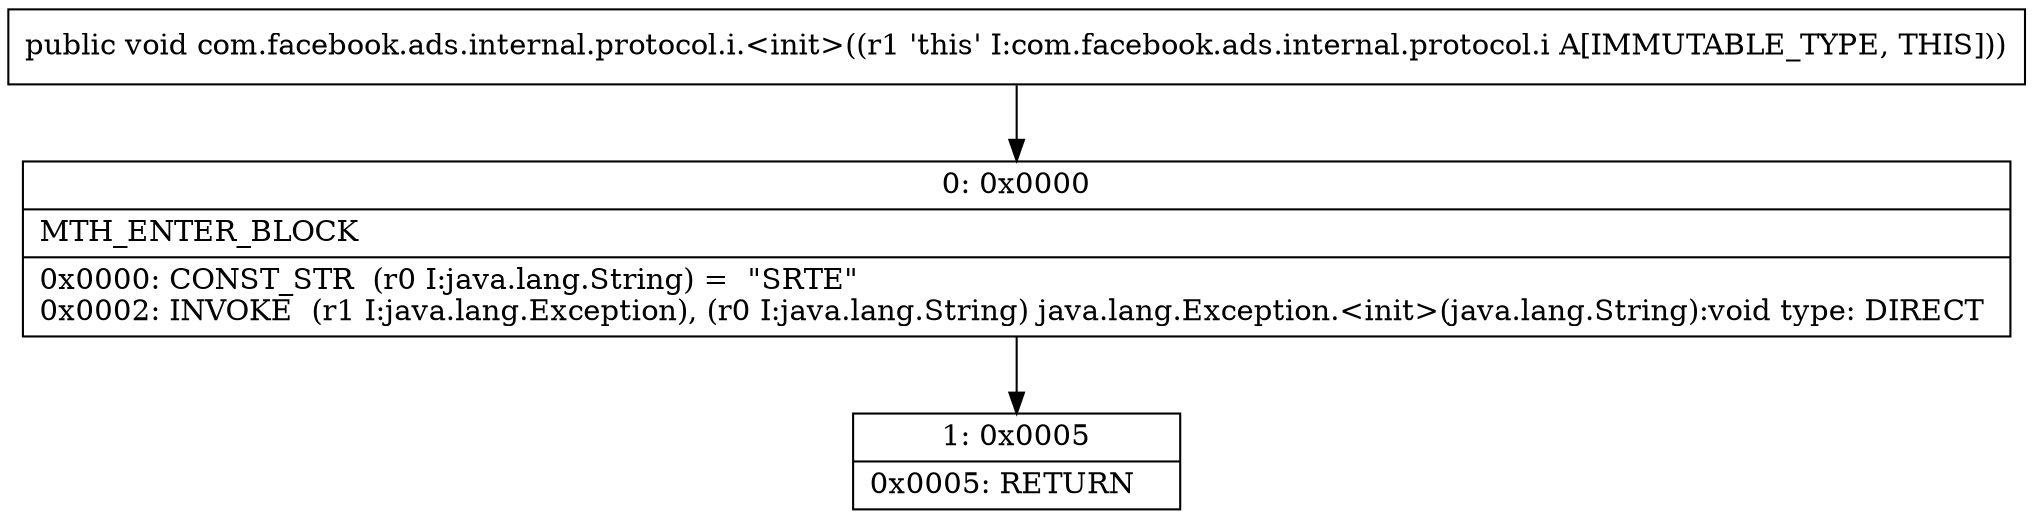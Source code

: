 digraph "CFG forcom.facebook.ads.internal.protocol.i.\<init\>()V" {
Node_0 [shape=record,label="{0\:\ 0x0000|MTH_ENTER_BLOCK\l|0x0000: CONST_STR  (r0 I:java.lang.String) =  \"SRTE\" \l0x0002: INVOKE  (r1 I:java.lang.Exception), (r0 I:java.lang.String) java.lang.Exception.\<init\>(java.lang.String):void type: DIRECT \l}"];
Node_1 [shape=record,label="{1\:\ 0x0005|0x0005: RETURN   \l}"];
MethodNode[shape=record,label="{public void com.facebook.ads.internal.protocol.i.\<init\>((r1 'this' I:com.facebook.ads.internal.protocol.i A[IMMUTABLE_TYPE, THIS])) }"];
MethodNode -> Node_0;
Node_0 -> Node_1;
}

